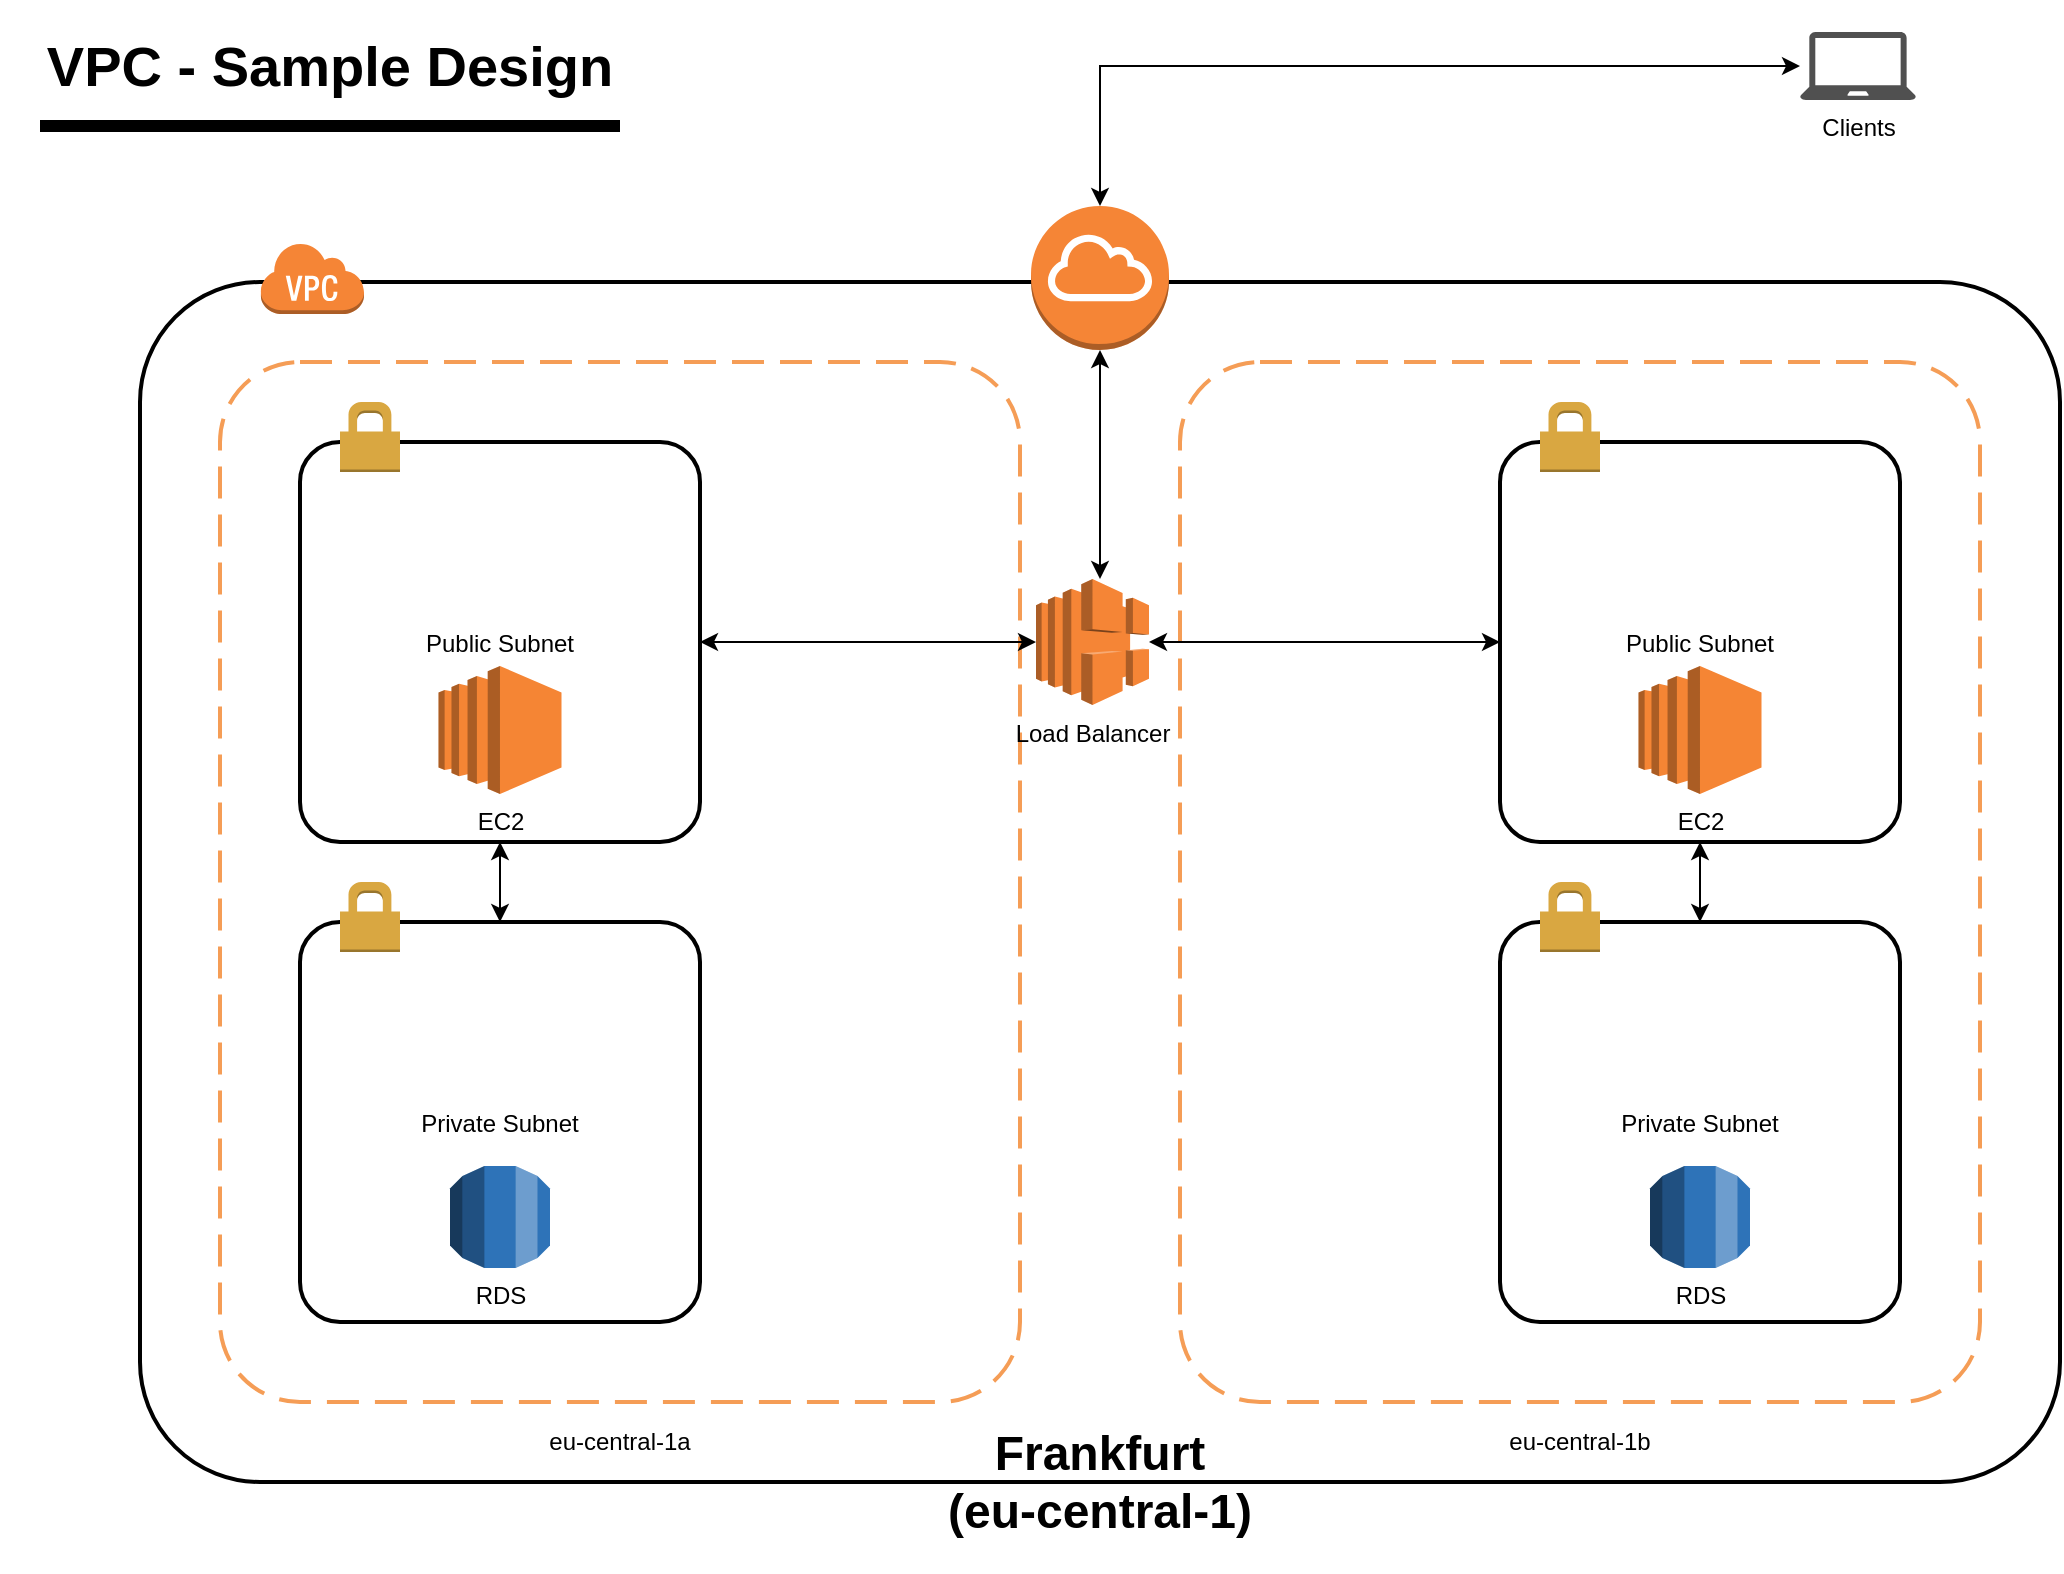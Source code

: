 <mxfile version="13.2.2" type="device"><diagram id="Ht1M8jgEwFfnCIfOTk4-" name="Page-1"><mxGraphModel dx="1106" dy="784" grid="1" gridSize="10" guides="1" tooltips="1" connect="1" arrows="1" fold="1" page="1" pageScale="1" pageWidth="1169" pageHeight="827" math="0" shadow="0"><root><mxCell id="0"/><mxCell id="1" parent="0"/><mxCell id="y2484sjIyHpaCY8iXwRN-20" value="" style="rounded=1;arcSize=10;dashed=1;strokeColor=#F59D56;fillColor=none;gradientColor=none;dashPattern=8 4;strokeWidth=2;" vertex="1" parent="1"><mxGeometry x="120" y="188" width="400" height="520" as="geometry"/></mxCell><mxCell id="y2484sjIyHpaCY8iXwRN-28" value="" style="rounded=1;arcSize=10;dashed=1;strokeColor=#F59D56;fillColor=none;gradientColor=none;dashPattern=8 4;strokeWidth=2;" vertex="1" parent="1"><mxGeometry x="600" y="188" width="400" height="520" as="geometry"/></mxCell><mxCell id="y2484sjIyHpaCY8iXwRN-1" value="&lt;h1&gt;&lt;font style=&quot;font-size: 28px&quot;&gt;VPC - Sample Design&lt;/font&gt;&lt;/h1&gt;" style="text;html=1;strokeColor=none;fillColor=none;align=center;verticalAlign=middle;whiteSpace=wrap;rounded=0;" vertex="1" parent="1"><mxGeometry x="10" y="10" width="330" height="60" as="geometry"/></mxCell><mxCell id="y2484sjIyHpaCY8iXwRN-4" value="" style="endArrow=none;html=1;strokeWidth=6;" edge="1" parent="1"><mxGeometry width="50" height="50" relative="1" as="geometry"><mxPoint x="30" y="70" as="sourcePoint"/><mxPoint x="320" y="70" as="targetPoint"/></mxGeometry></mxCell><mxCell id="y2484sjIyHpaCY8iXwRN-5" value="" style="rounded=1;arcSize=10;dashed=0;fillColor=none;gradientColor=none;strokeWidth=2;" vertex="1" parent="1"><mxGeometry x="80" y="148" width="960" height="600" as="geometry"/></mxCell><mxCell id="y2484sjIyHpaCY8iXwRN-6" value="" style="dashed=0;html=1;shape=mxgraph.aws3.virtual_private_cloud;fillColor=#F58536;gradientColor=none;dashed=0;" vertex="1" parent="1"><mxGeometry x="140" y="128" width="52" height="36" as="geometry"/></mxCell><mxCell id="y2484sjIyHpaCY8iXwRN-41" style="edgeStyle=orthogonalEdgeStyle;rounded=0;orthogonalLoop=1;jettySize=auto;html=1;entryX=0.5;entryY=1;entryDx=0;entryDy=0;entryPerimeter=0;strokeWidth=1;endSize=6;startArrow=classic;startFill=1;" edge="1" parent="1" source="y2484sjIyHpaCY8iXwRN-47" target="y2484sjIyHpaCY8iXwRN-36"><mxGeometry relative="1" as="geometry"><Array as="points"><mxPoint x="560" y="328"/></Array></mxGeometry></mxCell><mxCell id="y2484sjIyHpaCY8iXwRN-44" style="edgeStyle=orthogonalEdgeStyle;rounded=0;orthogonalLoop=1;jettySize=auto;html=1;entryX=0.5;entryY=0;entryDx=0;entryDy=0;startArrow=classic;startFill=1;endSize=6;strokeWidth=1;" edge="1" parent="1" source="y2484sjIyHpaCY8iXwRN-7" target="y2484sjIyHpaCY8iXwRN-14"><mxGeometry relative="1" as="geometry"/></mxCell><mxCell id="y2484sjIyHpaCY8iXwRN-49" style="edgeStyle=orthogonalEdgeStyle;rounded=0;orthogonalLoop=1;jettySize=auto;html=1;startArrow=classic;startFill=1;endSize=6;strokeWidth=1;" edge="1" parent="1" source="y2484sjIyHpaCY8iXwRN-7" target="y2484sjIyHpaCY8iXwRN-47"><mxGeometry relative="1" as="geometry"/></mxCell><mxCell id="y2484sjIyHpaCY8iXwRN-7" value="Public Subnet" style="rounded=1;arcSize=10;dashed=0;fillColor=none;gradientColor=none;strokeWidth=2;" vertex="1" parent="1"><mxGeometry x="160" y="228" width="200" height="200" as="geometry"/></mxCell><mxCell id="y2484sjIyHpaCY8iXwRN-8" value="" style="dashed=0;html=1;shape=mxgraph.aws3.permissions;fillColor=#D9A741;gradientColor=none;dashed=0;" vertex="1" parent="1"><mxGeometry x="180" y="208" width="30" height="35" as="geometry"/></mxCell><mxCell id="y2484sjIyHpaCY8iXwRN-14" value="Private Subnet" style="rounded=1;arcSize=10;dashed=0;fillColor=none;gradientColor=none;strokeWidth=2;" vertex="1" parent="1"><mxGeometry x="160" y="468" width="200" height="200" as="geometry"/></mxCell><mxCell id="y2484sjIyHpaCY8iXwRN-15" value="" style="dashed=0;html=1;shape=mxgraph.aws3.permissions;fillColor=#D9A741;gradientColor=none;dashed=0;" vertex="1" parent="1"><mxGeometry x="180" y="448" width="30" height="35" as="geometry"/></mxCell><mxCell id="y2484sjIyHpaCY8iXwRN-21" value="eu-central-1a" style="text;html=1;strokeColor=none;fillColor=none;align=center;verticalAlign=middle;whiteSpace=wrap;rounded=0;" vertex="1" parent="1"><mxGeometry x="275" y="718" width="90" height="20" as="geometry"/></mxCell><mxCell id="y2484sjIyHpaCY8iXwRN-22" value="&lt;h1&gt;Frankfurt&lt;br&gt;(eu-central-1)&lt;/h1&gt;" style="text;html=1;strokeColor=none;fillColor=none;align=center;verticalAlign=middle;whiteSpace=wrap;rounded=0;" vertex="1" parent="1"><mxGeometry x="440" y="738" width="240" height="20" as="geometry"/></mxCell><mxCell id="y2484sjIyHpaCY8iXwRN-43" style="edgeStyle=orthogonalEdgeStyle;rounded=0;orthogonalLoop=1;jettySize=auto;html=1;entryX=0.5;entryY=0;entryDx=0;entryDy=0;strokeWidth=1;startArrow=classic;startFill=1;" edge="1" parent="1" source="y2484sjIyHpaCY8iXwRN-24" target="y2484sjIyHpaCY8iXwRN-26"><mxGeometry relative="1" as="geometry"/></mxCell><mxCell id="y2484sjIyHpaCY8iXwRN-24" value="Public Subnet" style="rounded=1;arcSize=10;dashed=0;fillColor=none;gradientColor=none;strokeWidth=2;" vertex="1" parent="1"><mxGeometry x="760" y="228" width="200" height="200" as="geometry"/></mxCell><mxCell id="y2484sjIyHpaCY8iXwRN-25" value="" style="dashed=0;html=1;shape=mxgraph.aws3.permissions;fillColor=#D9A741;gradientColor=none;dashed=0;" vertex="1" parent="1"><mxGeometry x="780" y="208" width="30" height="35" as="geometry"/></mxCell><mxCell id="y2484sjIyHpaCY8iXwRN-26" value="Private Subnet" style="rounded=1;arcSize=10;dashed=0;fillColor=none;gradientColor=none;strokeWidth=2;" vertex="1" parent="1"><mxGeometry x="760" y="468" width="200" height="200" as="geometry"/></mxCell><mxCell id="y2484sjIyHpaCY8iXwRN-27" value="" style="dashed=0;html=1;shape=mxgraph.aws3.permissions;fillColor=#D9A741;gradientColor=none;dashed=0;" vertex="1" parent="1"><mxGeometry x="780" y="448" width="30" height="35" as="geometry"/></mxCell><mxCell id="y2484sjIyHpaCY8iXwRN-29" value="eu-central-1b" style="text;html=1;strokeColor=none;fillColor=none;align=center;verticalAlign=middle;whiteSpace=wrap;rounded=0;" vertex="1" parent="1"><mxGeometry x="755" y="718" width="90" height="20" as="geometry"/></mxCell><mxCell id="y2484sjIyHpaCY8iXwRN-32" value="RDS" style="outlineConnect=0;dashed=0;verticalLabelPosition=bottom;verticalAlign=top;align=center;html=1;shape=mxgraph.aws3.rds;fillColor=#2E73B8;gradientColor=none;" vertex="1" parent="1"><mxGeometry x="235" y="590" width="50" height="51" as="geometry"/></mxCell><mxCell id="y2484sjIyHpaCY8iXwRN-33" value="RDS" style="outlineConnect=0;dashed=0;verticalLabelPosition=bottom;verticalAlign=top;align=center;html=1;shape=mxgraph.aws3.rds;fillColor=#2E73B8;gradientColor=none;" vertex="1" parent="1"><mxGeometry x="835" y="590" width="50" height="51" as="geometry"/></mxCell><mxCell id="y2484sjIyHpaCY8iXwRN-34" value="EC2" style="outlineConnect=0;dashed=0;verticalLabelPosition=bottom;verticalAlign=top;align=center;html=1;shape=mxgraph.aws3.ec2;fillColor=#F58534;gradientColor=none;" vertex="1" parent="1"><mxGeometry x="229.25" y="340" width="61.5" height="64" as="geometry"/></mxCell><mxCell id="y2484sjIyHpaCY8iXwRN-35" value="EC2" style="outlineConnect=0;dashed=0;verticalLabelPosition=bottom;verticalAlign=top;align=center;html=1;shape=mxgraph.aws3.ec2;fillColor=#F58534;gradientColor=none;" vertex="1" parent="1"><mxGeometry x="829.25" y="340" width="61.5" height="64" as="geometry"/></mxCell><mxCell id="y2484sjIyHpaCY8iXwRN-36" value="" style="outlineConnect=0;dashed=0;verticalLabelPosition=bottom;verticalAlign=top;align=center;html=1;shape=mxgraph.aws3.internet_gateway;fillColor=#F58536;gradientColor=none;" vertex="1" parent="1"><mxGeometry x="525.5" y="110" width="69" height="72" as="geometry"/></mxCell><mxCell id="y2484sjIyHpaCY8iXwRN-46" style="edgeStyle=orthogonalEdgeStyle;rounded=0;orthogonalLoop=1;jettySize=auto;html=1;entryX=0.5;entryY=0;entryDx=0;entryDy=0;entryPerimeter=0;startArrow=classic;startFill=1;endSize=6;strokeWidth=1;" edge="1" parent="1" source="y2484sjIyHpaCY8iXwRN-45" target="y2484sjIyHpaCY8iXwRN-36"><mxGeometry relative="1" as="geometry"/></mxCell><mxCell id="y2484sjIyHpaCY8iXwRN-45" value="Clients" style="pointerEvents=1;shadow=0;dashed=0;html=1;strokeColor=none;fillColor=#505050;labelPosition=center;verticalLabelPosition=bottom;verticalAlign=top;outlineConnect=0;align=center;shape=mxgraph.office.devices.laptop;" vertex="1" parent="1"><mxGeometry x="910" y="23" width="58" height="34" as="geometry"/></mxCell><mxCell id="y2484sjIyHpaCY8iXwRN-50" style="edgeStyle=orthogonalEdgeStyle;rounded=0;orthogonalLoop=1;jettySize=auto;html=1;entryX=0;entryY=0.5;entryDx=0;entryDy=0;startArrow=classic;startFill=1;endSize=6;strokeWidth=1;" edge="1" parent="1" source="y2484sjIyHpaCY8iXwRN-47" target="y2484sjIyHpaCY8iXwRN-24"><mxGeometry relative="1" as="geometry"/></mxCell><mxCell id="y2484sjIyHpaCY8iXwRN-47" value="Load Balancer" style="outlineConnect=0;dashed=0;verticalLabelPosition=bottom;verticalAlign=top;align=center;html=1;shape=mxgraph.aws3.elastic_load_balancing;fillColor=#F58536;gradientColor=none;" vertex="1" parent="1"><mxGeometry x="528" y="296.5" width="56.5" height="63" as="geometry"/></mxCell></root></mxGraphModel></diagram></mxfile>